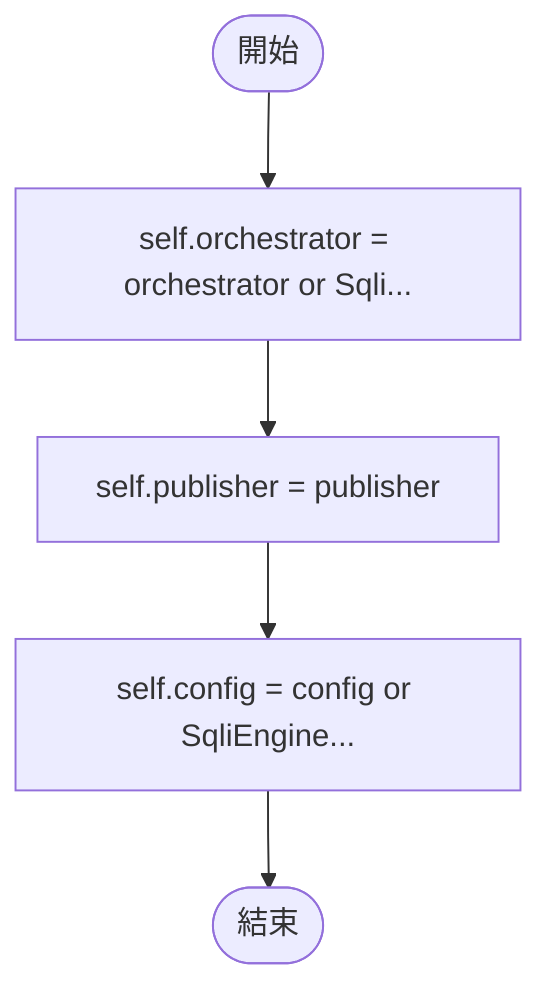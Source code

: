 flowchart TB
    n1([開始])
    n2([結束])
    n3[self.orchestrator = orchestrator or Sqli...]
    n4[self.publisher = publisher]
    n5[self.config = config or SqliEngine...]
    n1 --> n3
    n3 --> n4
    n4 --> n5
    n5 --> n2